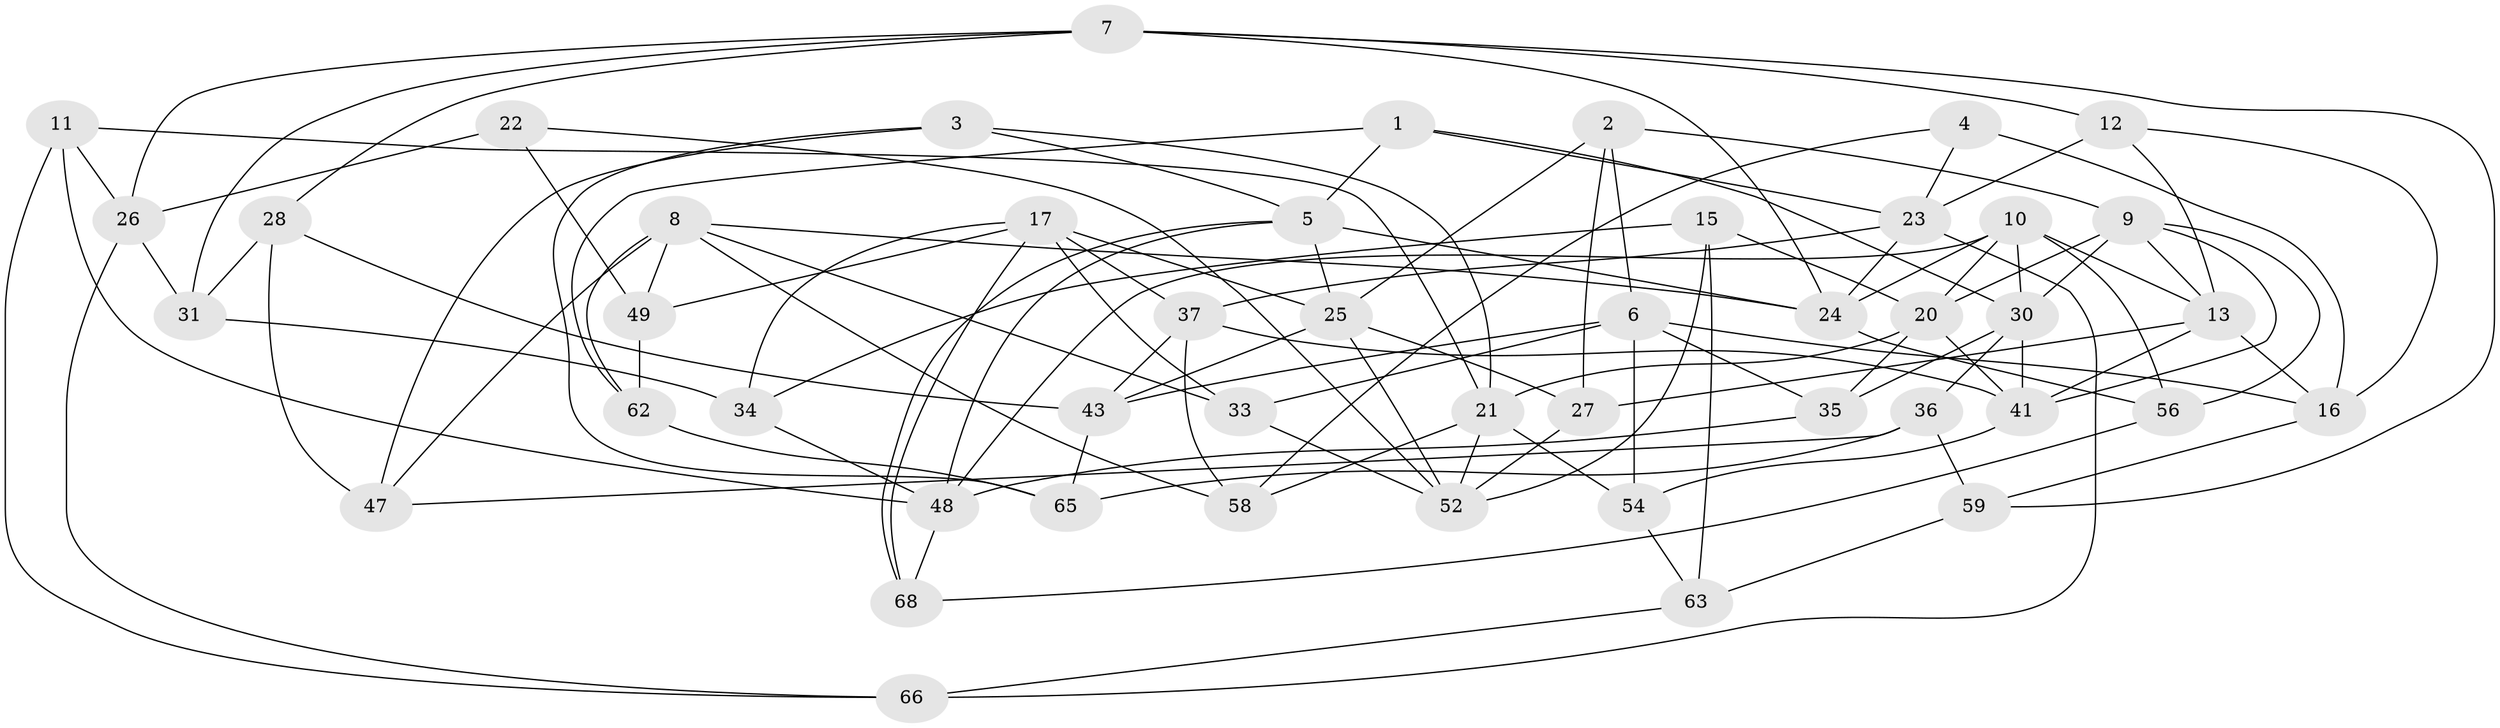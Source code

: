 // original degree distribution, {4: 1.0}
// Generated by graph-tools (version 1.1) at 2025/11/02/27/25 16:11:42]
// undirected, 47 vertices, 112 edges
graph export_dot {
graph [start="1"]
  node [color=gray90,style=filled];
  1;
  2;
  3;
  4;
  5 [super="+14"];
  6 [super="+32"];
  7 [super="+38"];
  8 [super="+60"];
  9 [super="+29"];
  10 [super="+39"];
  11;
  12;
  13 [super="+18"];
  15;
  16 [super="+19"];
  17 [super="+44"];
  20 [super="+67"];
  21 [super="+46"];
  22;
  23 [super="+53"];
  24 [super="+42"];
  25 [super="+45"];
  26 [super="+57"];
  27;
  28;
  30 [super="+40"];
  31;
  33;
  34;
  35;
  36;
  37 [super="+50"];
  41 [super="+51"];
  43 [super="+61"];
  47;
  48 [super="+55"];
  49;
  52 [super="+64"];
  54;
  56;
  58;
  59;
  62;
  63;
  65;
  66;
  68;
  1 -- 23;
  1 -- 62;
  1 -- 5;
  1 -- 30;
  2 -- 27;
  2 -- 9;
  2 -- 25;
  2 -- 6;
  3 -- 5;
  3 -- 21;
  3 -- 47;
  3 -- 65;
  4 -- 58;
  4 -- 16 [weight=2];
  4 -- 23;
  5 -- 25;
  5 -- 24;
  5 -- 48;
  5 -- 68;
  6 -- 33;
  6 -- 16;
  6 -- 54;
  6 -- 35;
  6 -- 43;
  7 -- 31;
  7 -- 59;
  7 -- 24;
  7 -- 26;
  7 -- 12;
  7 -- 28;
  8 -- 58;
  8 -- 47;
  8 -- 33;
  8 -- 49;
  8 -- 24;
  8 -- 62;
  9 -- 13;
  9 -- 56;
  9 -- 41;
  9 -- 30;
  9 -- 20;
  10 -- 30;
  10 -- 20;
  10 -- 24;
  10 -- 56;
  10 -- 48;
  10 -- 13;
  11 -- 66;
  11 -- 21;
  11 -- 48;
  11 -- 26;
  12 -- 16;
  12 -- 23;
  12 -- 13;
  13 -- 27;
  13 -- 41;
  13 -- 16;
  15 -- 20;
  15 -- 63;
  15 -- 52;
  15 -- 34;
  16 -- 59;
  17 -- 25;
  17 -- 33;
  17 -- 34;
  17 -- 68;
  17 -- 49;
  17 -- 37;
  20 -- 35;
  20 -- 21;
  20 -- 41;
  21 -- 58;
  21 -- 52;
  21 -- 54;
  22 -- 26 [weight=2];
  22 -- 49;
  22 -- 52;
  23 -- 66;
  23 -- 24;
  23 -- 37;
  24 -- 56;
  25 -- 27;
  25 -- 43;
  25 -- 52;
  26 -- 31;
  26 -- 66;
  27 -- 52;
  28 -- 47;
  28 -- 31;
  28 -- 43;
  30 -- 36;
  30 -- 35;
  30 -- 41;
  31 -- 34;
  33 -- 52;
  34 -- 48;
  35 -- 48;
  36 -- 65;
  36 -- 59;
  36 -- 47;
  37 -- 58;
  37 -- 43 [weight=2];
  37 -- 41;
  41 -- 54;
  43 -- 65;
  48 -- 68;
  49 -- 62;
  54 -- 63;
  56 -- 68;
  59 -- 63;
  62 -- 65;
  63 -- 66;
}
